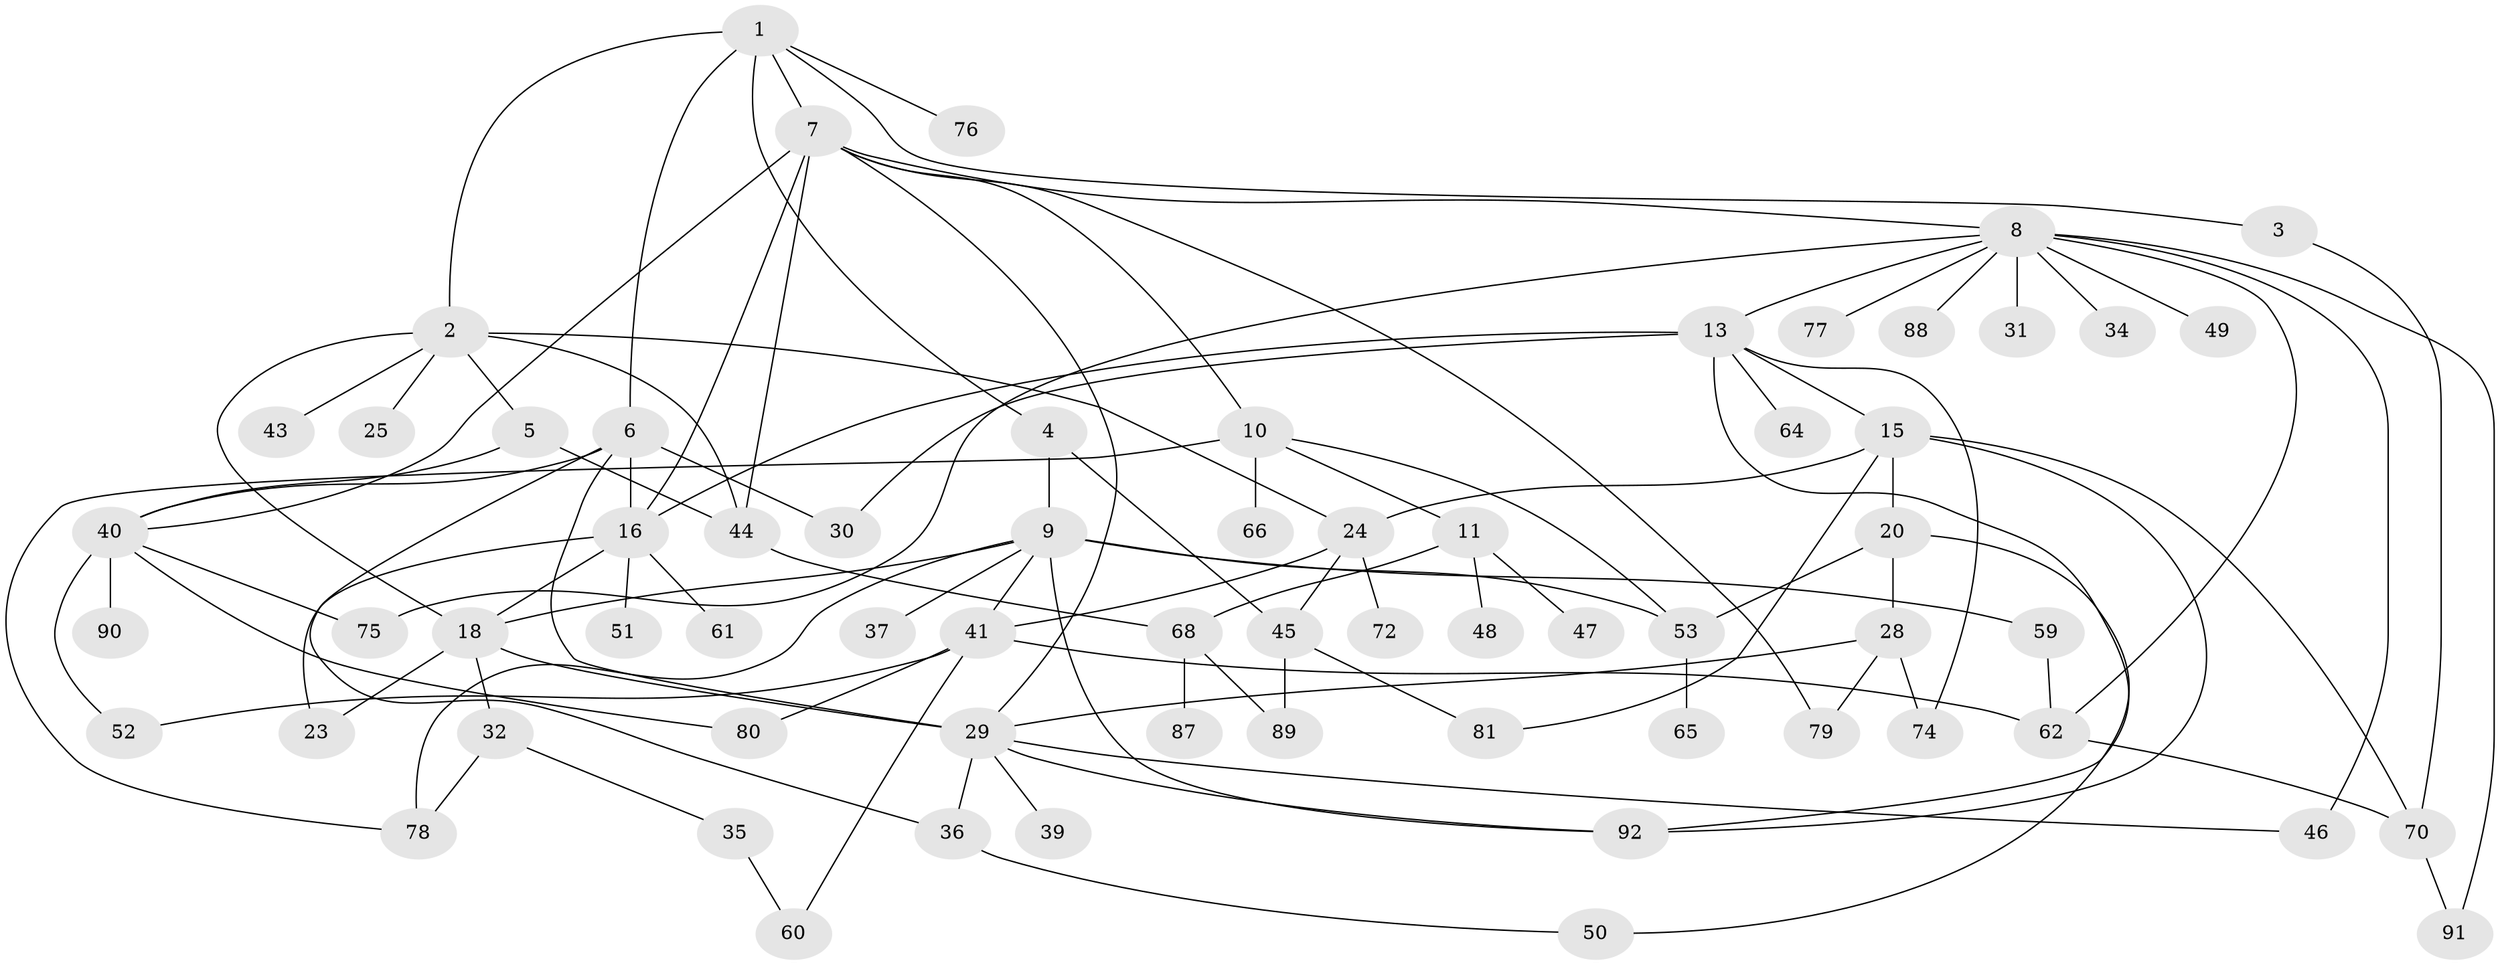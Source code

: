 // Generated by graph-tools (version 1.1) at 2025/23/03/03/25 07:23:31]
// undirected, 66 vertices, 105 edges
graph export_dot {
graph [start="1"]
  node [color=gray90,style=filled];
  1 [super="+12"];
  2 [super="+57"];
  3;
  4 [super="+54"];
  5 [super="+27"];
  6 [super="+19"];
  7 [super="+56"];
  8 [super="+21"];
  9 [super="+26"];
  10 [super="+14"];
  11;
  13 [super="+33"];
  15 [super="+17"];
  16 [super="+38"];
  18 [super="+22"];
  20;
  23;
  24 [super="+84"];
  25;
  28 [super="+42"];
  29 [super="+58"];
  30;
  31;
  32;
  34;
  35;
  36;
  37;
  39;
  40 [super="+63"];
  41 [super="+55"];
  43;
  44 [super="+82"];
  45 [super="+85"];
  46 [super="+69"];
  47;
  48;
  49;
  50 [super="+67"];
  51;
  52;
  53 [super="+83"];
  59;
  60;
  61 [super="+71"];
  62 [super="+73"];
  64;
  65;
  66;
  68 [super="+86"];
  70;
  72;
  74;
  75;
  76;
  77;
  78;
  79;
  80 [super="+93"];
  81;
  87;
  88;
  89;
  90;
  91;
  92;
  1 -- 2;
  1 -- 3;
  1 -- 4;
  1 -- 6;
  1 -- 7;
  1 -- 76;
  2 -- 5;
  2 -- 18;
  2 -- 25;
  2 -- 43;
  2 -- 44;
  2 -- 24;
  3 -- 70;
  4 -- 9 [weight=2];
  4 -- 45;
  5 -- 44;
  5 -- 40;
  6 -- 30;
  6 -- 36;
  6 -- 40;
  6 -- 29;
  6 -- 16;
  7 -- 8;
  7 -- 10;
  7 -- 79;
  7 -- 29;
  7 -- 44;
  7 -- 40;
  7 -- 16;
  8 -- 13;
  8 -- 34;
  8 -- 75;
  8 -- 77;
  8 -- 91;
  8 -- 62;
  8 -- 49;
  8 -- 88;
  8 -- 31;
  8 -- 46;
  9 -- 41;
  9 -- 59;
  9 -- 78;
  9 -- 92;
  9 -- 53;
  9 -- 18;
  9 -- 37;
  10 -- 11;
  10 -- 78;
  10 -- 53;
  10 -- 66;
  11 -- 47;
  11 -- 48;
  11 -- 68;
  13 -- 15;
  13 -- 16;
  13 -- 64;
  13 -- 30;
  13 -- 74;
  13 -- 92;
  15 -- 81;
  15 -- 70;
  15 -- 92;
  15 -- 24;
  15 -- 20;
  16 -- 51;
  16 -- 18;
  16 -- 61;
  16 -- 23;
  18 -- 32;
  18 -- 23;
  18 -- 29;
  20 -- 28;
  20 -- 50;
  20 -- 53;
  24 -- 45;
  24 -- 72;
  24 -- 41;
  28 -- 29;
  28 -- 74;
  28 -- 79;
  29 -- 36;
  29 -- 39;
  29 -- 46;
  29 -- 92;
  32 -- 35;
  32 -- 78;
  35 -- 60;
  36 -- 50;
  40 -- 52;
  40 -- 75;
  40 -- 90;
  40 -- 80;
  41 -- 60;
  41 -- 80;
  41 -- 52;
  41 -- 62;
  44 -- 68;
  45 -- 89;
  45 -- 81;
  53 -- 65;
  59 -- 62;
  62 -- 70;
  68 -- 89;
  68 -- 87 [weight=2];
  70 -- 91;
}
